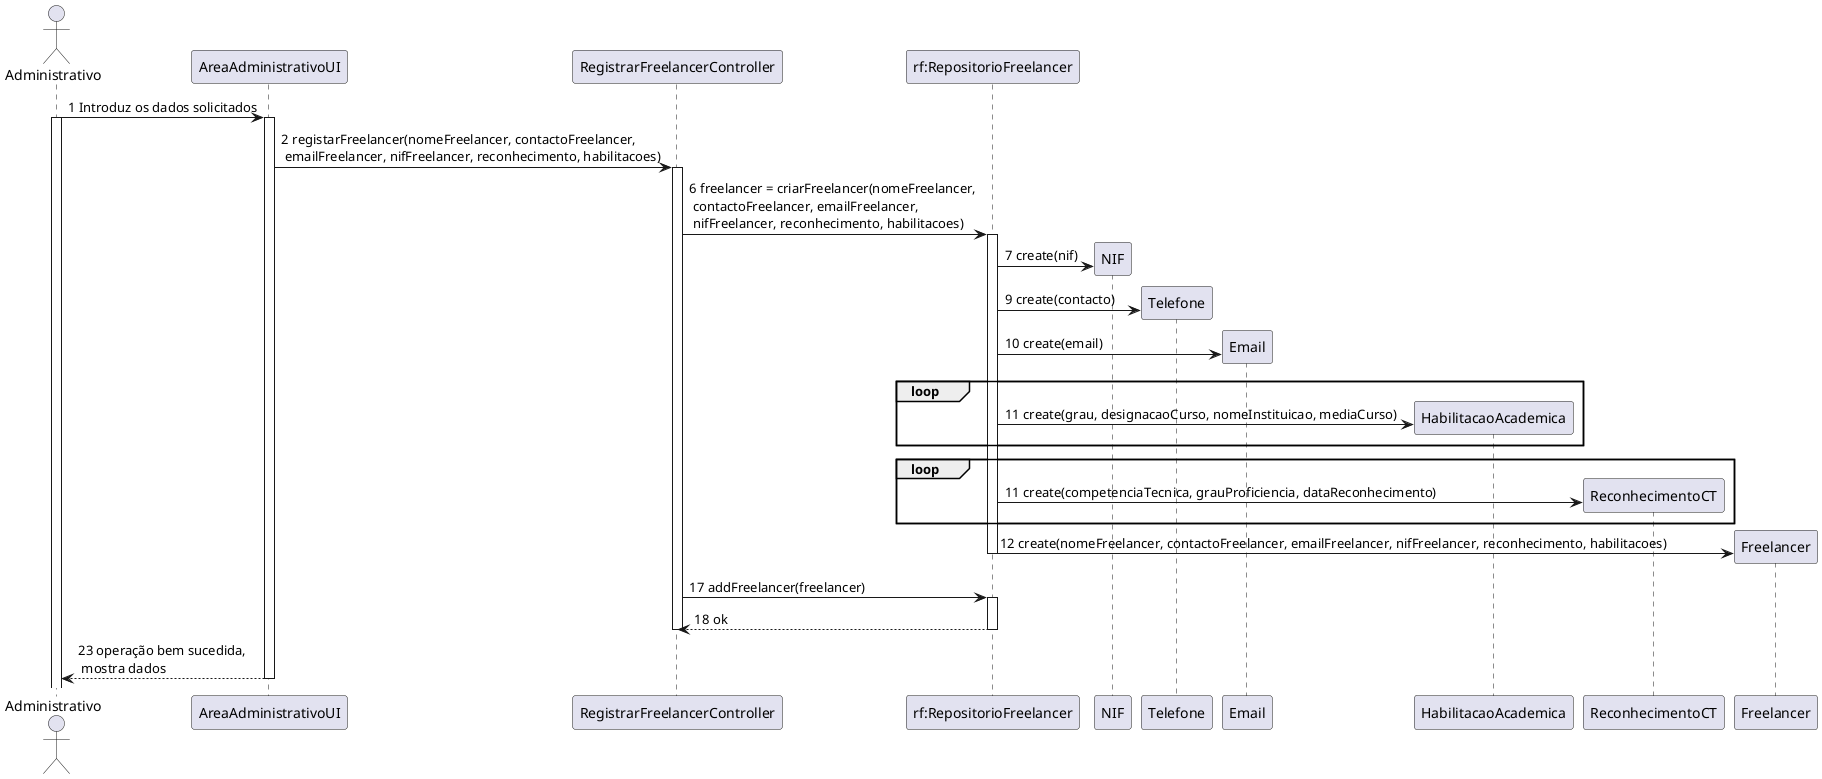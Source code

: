 @startuml 
actor Administrativo as Administrativo
Administrativo -> "AreaAdministrativoUI" : 1 Introduz os dados solicitados
activate Administrativo
activate "AreaAdministrativoUI"
"AreaAdministrativoUI" -> "RegistrarFreelancerController" : 2 registarFreelancer(nomeFreelancer, contactoFreelancer,\n emailFreelancer, nifFreelancer, reconhecimento, habilitacoes)
activate "RegistrarFreelancerController"
"RegistrarFreelancerController" -> "rf:RepositorioFreelancer" : 6 freelancer = criarFreelancer(nomeFreelancer,\n contactoFreelancer, emailFreelancer,\n nifFreelancer, reconhecimento, habilitacoes)
activate "rf:RepositorioFreelancer"
"rf:RepositorioFreelancer" -> NIF ** : 7 create(nif)
"rf:RepositorioFreelancer" -> Telefone ** : 9 create(contacto)
"rf:RepositorioFreelancer" -> Email ** : 10 create(email)
group loop
"rf:RepositorioFreelancer" -> HabilitacaoAcademica ** : 11 create(grau, designacaoCurso, nomeInstituicao, mediaCurso)
end
group loop
    "rf:RepositorioFreelancer" -> ReconhecimentoCT ** : 11 create(competenciaTecnica, grauProficiencia, dataReconhecimento)
end
"rf:RepositorioFreelancer" -> Freelancer ** : 12 create(nomeFreelancer, contactoFreelancer, emailFreelancer, nifFreelancer, reconhecimento, habilitacoes)
deactivate "rf:RepositorioFreelancer"
"RegistrarFreelancerController" -> "rf:RepositorioFreelancer" : 17 addFreelancer(freelancer)
activate "rf:RepositorioFreelancer"
"RegistrarFreelancerController" <-- "rf:RepositorioFreelancer" : 18 ok
deactivate "rf:RepositorioFreelancer"
deactivate "RegistrarFreelancerController"
"AreaAdministrativoUI" --> Administrativo : 23 operação bem sucedida, \n mostra dados
deactivate "AreaAdministrativoUI"
@enduml